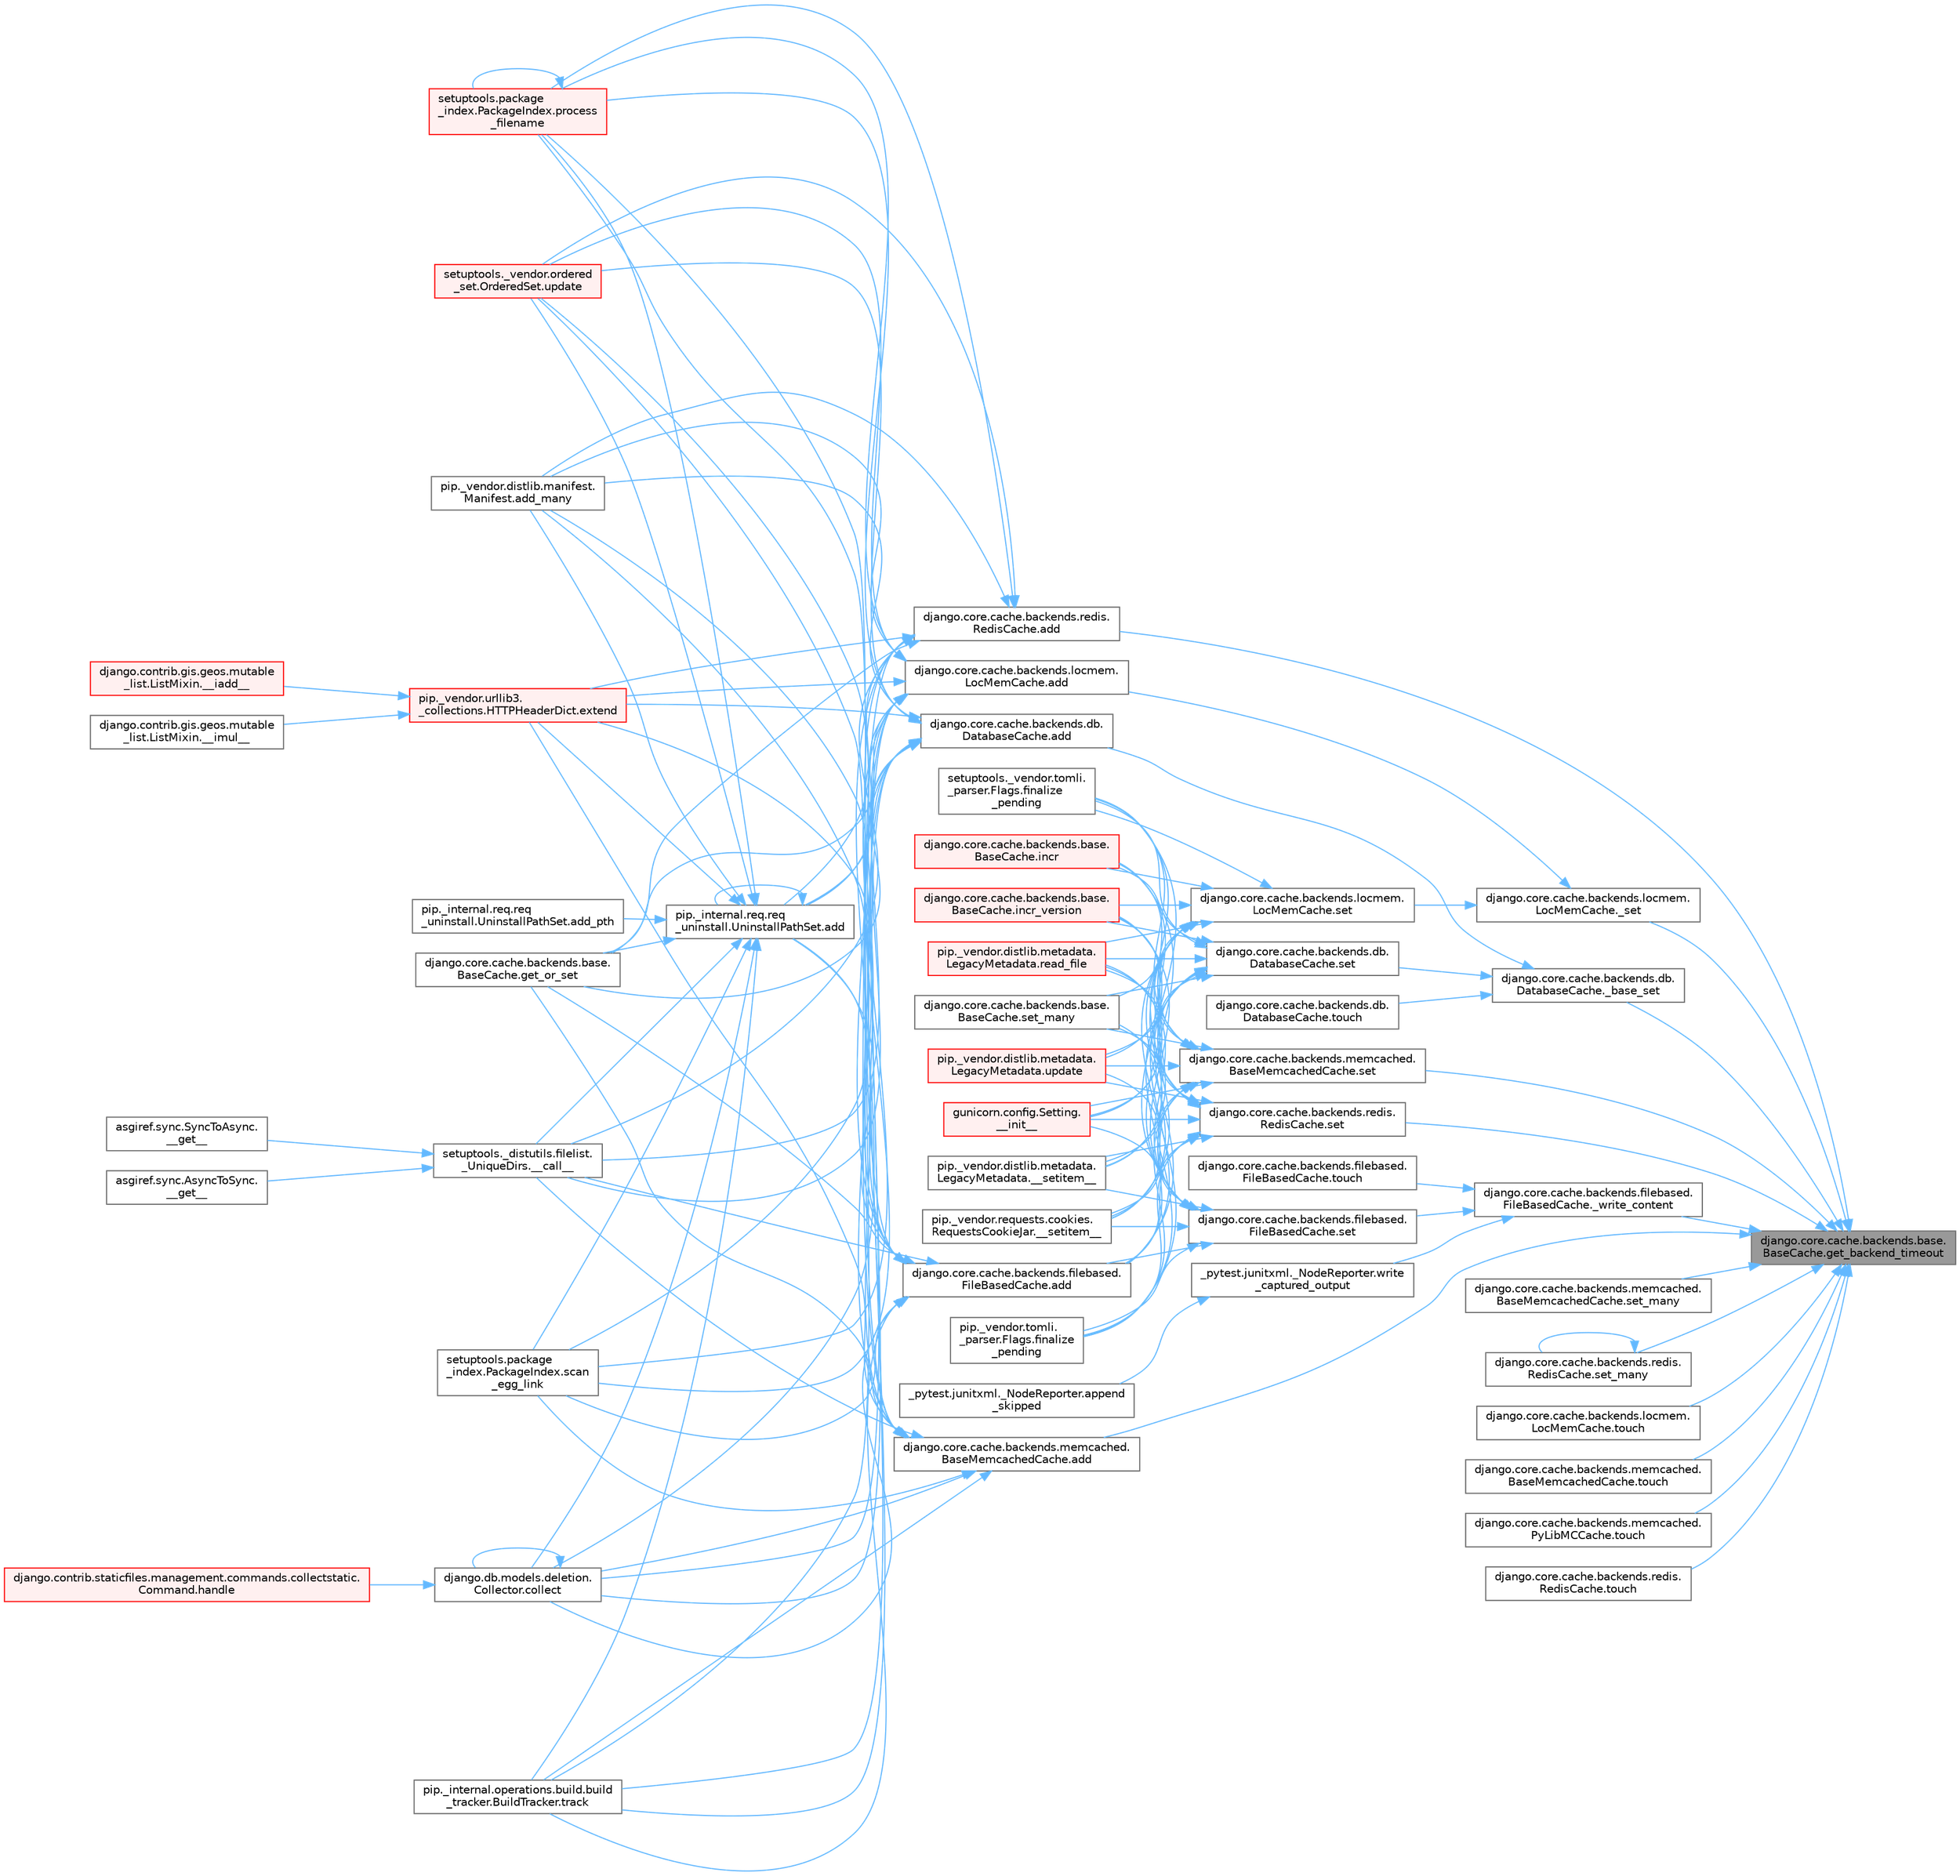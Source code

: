 digraph "django.core.cache.backends.base.BaseCache.get_backend_timeout"
{
 // LATEX_PDF_SIZE
  bgcolor="transparent";
  edge [fontname=Helvetica,fontsize=10,labelfontname=Helvetica,labelfontsize=10];
  node [fontname=Helvetica,fontsize=10,shape=box,height=0.2,width=0.4];
  rankdir="RL";
  Node1 [id="Node000001",label="django.core.cache.backends.base.\lBaseCache.get_backend_timeout",height=0.2,width=0.4,color="gray40", fillcolor="grey60", style="filled", fontcolor="black",tooltip=" "];
  Node1 -> Node2 [id="edge1_Node000001_Node000002",dir="back",color="steelblue1",style="solid",tooltip=" "];
  Node2 [id="Node000002",label="django.core.cache.backends.db.\lDatabaseCache._base_set",height=0.2,width=0.4,color="grey40", fillcolor="white", style="filled",URL="$classdjango_1_1core_1_1cache_1_1backends_1_1db_1_1_database_cache.html#a5a74e2110e88f8da063c0d32789104ab",tooltip=" "];
  Node2 -> Node3 [id="edge2_Node000002_Node000003",dir="back",color="steelblue1",style="solid",tooltip=" "];
  Node3 [id="Node000003",label="django.core.cache.backends.db.\lDatabaseCache.add",height=0.2,width=0.4,color="grey40", fillcolor="white", style="filled",URL="$classdjango_1_1core_1_1cache_1_1backends_1_1db_1_1_database_cache.html#a6196dda2bfd9eca834ecd81a7a217ec4",tooltip=" "];
  Node3 -> Node4 [id="edge3_Node000003_Node000004",dir="back",color="steelblue1",style="solid",tooltip=" "];
  Node4 [id="Node000004",label="setuptools._distutils.filelist.\l_UniqueDirs.__call__",height=0.2,width=0.4,color="grey40", fillcolor="white", style="filled",URL="$classsetuptools_1_1__distutils_1_1filelist_1_1___unique_dirs.html#ae93f93be227a359a5acb33f43588be38",tooltip=" "];
  Node4 -> Node5 [id="edge4_Node000004_Node000005",dir="back",color="steelblue1",style="solid",tooltip=" "];
  Node5 [id="Node000005",label="asgiref.sync.AsyncToSync.\l__get__",height=0.2,width=0.4,color="grey40", fillcolor="white", style="filled",URL="$classasgiref_1_1sync_1_1_async_to_sync.html#a23e9ef7a73da98dad9e3f4e65846969b",tooltip=" "];
  Node4 -> Node6 [id="edge5_Node000004_Node000006",dir="back",color="steelblue1",style="solid",tooltip=" "];
  Node6 [id="Node000006",label="asgiref.sync.SyncToAsync.\l__get__",height=0.2,width=0.4,color="grey40", fillcolor="white", style="filled",URL="$classasgiref_1_1sync_1_1_sync_to_async.html#aebdfbe3f01079a529fd2f39810597381",tooltip=" "];
  Node3 -> Node7 [id="edge6_Node000003_Node000007",dir="back",color="steelblue1",style="solid",tooltip=" "];
  Node7 [id="Node000007",label="pip._internal.req.req\l_uninstall.UninstallPathSet.add",height=0.2,width=0.4,color="grey40", fillcolor="white", style="filled",URL="$classpip_1_1__internal_1_1req_1_1req__uninstall_1_1_uninstall_path_set.html#ad34a919f45b9c89e6b0d59ec0d24ba4c",tooltip=" "];
  Node7 -> Node4 [id="edge7_Node000007_Node000004",dir="back",color="steelblue1",style="solid",tooltip=" "];
  Node7 -> Node7 [id="edge8_Node000007_Node000007",dir="back",color="steelblue1",style="solid",tooltip=" "];
  Node7 -> Node8 [id="edge9_Node000007_Node000008",dir="back",color="steelblue1",style="solid",tooltip=" "];
  Node8 [id="Node000008",label="pip._vendor.distlib.manifest.\lManifest.add_many",height=0.2,width=0.4,color="grey40", fillcolor="white", style="filled",URL="$classpip_1_1__vendor_1_1distlib_1_1manifest_1_1_manifest.html#aedd3a1430fdbbc656b0c203b798ad944",tooltip=" "];
  Node7 -> Node9 [id="edge10_Node000007_Node000009",dir="back",color="steelblue1",style="solid",tooltip=" "];
  Node9 [id="Node000009",label="pip._internal.req.req\l_uninstall.UninstallPathSet.add_pth",height=0.2,width=0.4,color="grey40", fillcolor="white", style="filled",URL="$classpip_1_1__internal_1_1req_1_1req__uninstall_1_1_uninstall_path_set.html#acb8c02978237383b83ebcb96f5892418",tooltip=" "];
  Node7 -> Node10 [id="edge11_Node000007_Node000010",dir="back",color="steelblue1",style="solid",tooltip=" "];
  Node10 [id="Node000010",label="django.db.models.deletion.\lCollector.collect",height=0.2,width=0.4,color="grey40", fillcolor="white", style="filled",URL="$classdjango_1_1db_1_1models_1_1deletion_1_1_collector.html#ae6d2a061dcb129755a51ced6ab45edad",tooltip=" "];
  Node10 -> Node10 [id="edge12_Node000010_Node000010",dir="back",color="steelblue1",style="solid",tooltip=" "];
  Node10 -> Node11 [id="edge13_Node000010_Node000011",dir="back",color="steelblue1",style="solid",tooltip=" "];
  Node11 [id="Node000011",label="django.contrib.staticfiles.management.commands.collectstatic.\lCommand.handle",height=0.2,width=0.4,color="red", fillcolor="#FFF0F0", style="filled",URL="$classdjango_1_1contrib_1_1staticfiles_1_1management_1_1commands_1_1collectstatic_1_1_command.html#a77042fe151f5e5c26990bdd187c9f21e",tooltip=" "];
  Node7 -> Node270 [id="edge14_Node000007_Node000270",dir="back",color="steelblue1",style="solid",tooltip=" "];
  Node270 [id="Node000270",label="pip._vendor.urllib3.\l_collections.HTTPHeaderDict.extend",height=0.2,width=0.4,color="red", fillcolor="#FFF0F0", style="filled",URL="$classpip_1_1__vendor_1_1urllib3_1_1__collections_1_1_h_t_t_p_header_dict.html#a2e1d7729c6ade1c90e37914063295d1f",tooltip=" "];
  Node270 -> Node271 [id="edge15_Node000270_Node000271",dir="back",color="steelblue1",style="solid",tooltip=" "];
  Node271 [id="Node000271",label="django.contrib.gis.geos.mutable\l_list.ListMixin.__iadd__",height=0.2,width=0.4,color="red", fillcolor="#FFF0F0", style="filled",URL="$classdjango_1_1contrib_1_1gis_1_1geos_1_1mutable__list_1_1_list_mixin.html#a892ce7a768206faf1d6150c2d2faf64f",tooltip=" "];
  Node270 -> Node273 [id="edge16_Node000270_Node000273",dir="back",color="steelblue1",style="solid",tooltip=" "];
  Node273 [id="Node000273",label="django.contrib.gis.geos.mutable\l_list.ListMixin.__imul__",height=0.2,width=0.4,color="grey40", fillcolor="white", style="filled",URL="$classdjango_1_1contrib_1_1gis_1_1geos_1_1mutable__list_1_1_list_mixin.html#aa1f26122b3cd1330a9489e8efd2b7ecf",tooltip=" "];
  Node7 -> Node750 [id="edge17_Node000007_Node000750",dir="back",color="steelblue1",style="solid",tooltip=" "];
  Node750 [id="Node000750",label="django.core.cache.backends.base.\lBaseCache.get_or_set",height=0.2,width=0.4,color="grey40", fillcolor="white", style="filled",URL="$classdjango_1_1core_1_1cache_1_1backends_1_1base_1_1_base_cache.html#ac478d532b4c2b74987f49ff8291e5343",tooltip=" "];
  Node7 -> Node751 [id="edge18_Node000007_Node000751",dir="back",color="steelblue1",style="solid",tooltip=" "];
  Node751 [id="Node000751",label="setuptools.package\l_index.PackageIndex.process\l_filename",height=0.2,width=0.4,color="red", fillcolor="#FFF0F0", style="filled",URL="$classsetuptools_1_1package__index_1_1_package_index.html#ab04da07ff3d457892f53ca1e671514cc",tooltip=" "];
  Node751 -> Node751 [id="edge19_Node000751_Node000751",dir="back",color="steelblue1",style="solid",tooltip=" "];
  Node7 -> Node760 [id="edge20_Node000007_Node000760",dir="back",color="steelblue1",style="solid",tooltip=" "];
  Node760 [id="Node000760",label="setuptools.package\l_index.PackageIndex.scan\l_egg_link",height=0.2,width=0.4,color="grey40", fillcolor="white", style="filled",URL="$classsetuptools_1_1package__index_1_1_package_index.html#a96dd6026fe8fc64412e12229e6188bc6",tooltip=" "];
  Node7 -> Node761 [id="edge21_Node000007_Node000761",dir="back",color="steelblue1",style="solid",tooltip=" "];
  Node761 [id="Node000761",label="pip._internal.operations.build.build\l_tracker.BuildTracker.track",height=0.2,width=0.4,color="grey40", fillcolor="white", style="filled",URL="$classpip_1_1__internal_1_1operations_1_1build_1_1build__tracker_1_1_build_tracker.html#a394d42a69664a5949488bfdfa79a8a1d",tooltip=" "];
  Node7 -> Node762 [id="edge22_Node000007_Node000762",dir="back",color="steelblue1",style="solid",tooltip=" "];
  Node762 [id="Node000762",label="setuptools._vendor.ordered\l_set.OrderedSet.update",height=0.2,width=0.4,color="red", fillcolor="#FFF0F0", style="filled",URL="$classsetuptools_1_1__vendor_1_1ordered__set_1_1_ordered_set.html#ad65452f0c741c86dce23bcba0a55c04e",tooltip=" "];
  Node3 -> Node8 [id="edge23_Node000003_Node000008",dir="back",color="steelblue1",style="solid",tooltip=" "];
  Node3 -> Node10 [id="edge24_Node000003_Node000010",dir="back",color="steelblue1",style="solid",tooltip=" "];
  Node3 -> Node270 [id="edge25_Node000003_Node000270",dir="back",color="steelblue1",style="solid",tooltip=" "];
  Node3 -> Node750 [id="edge26_Node000003_Node000750",dir="back",color="steelblue1",style="solid",tooltip=" "];
  Node3 -> Node751 [id="edge27_Node000003_Node000751",dir="back",color="steelblue1",style="solid",tooltip=" "];
  Node3 -> Node760 [id="edge28_Node000003_Node000760",dir="back",color="steelblue1",style="solid",tooltip=" "];
  Node3 -> Node761 [id="edge29_Node000003_Node000761",dir="back",color="steelblue1",style="solid",tooltip=" "];
  Node3 -> Node762 [id="edge30_Node000003_Node000762",dir="back",color="steelblue1",style="solid",tooltip=" "];
  Node2 -> Node2528 [id="edge31_Node000002_Node002528",dir="back",color="steelblue1",style="solid",tooltip=" "];
  Node2528 [id="Node002528",label="django.core.cache.backends.db.\lDatabaseCache.set",height=0.2,width=0.4,color="grey40", fillcolor="white", style="filled",URL="$classdjango_1_1core_1_1cache_1_1backends_1_1db_1_1_database_cache.html#af7feb1b77937214a7d9b5698e4e0bb29",tooltip=" "];
  Node2528 -> Node784 [id="edge32_Node002528_Node000784",dir="back",color="steelblue1",style="solid",tooltip=" "];
  Node784 [id="Node000784",label="gunicorn.config.Setting.\l__init__",height=0.2,width=0.4,color="red", fillcolor="#FFF0F0", style="filled",URL="$classgunicorn_1_1config_1_1_setting.html#aca1cb2d38bdd9b92194f85913daaaa53",tooltip=" "];
  Node2528 -> Node785 [id="edge33_Node002528_Node000785",dir="back",color="steelblue1",style="solid",tooltip=" "];
  Node785 [id="Node000785",label="pip._vendor.distlib.metadata.\lLegacyMetadata.__setitem__",height=0.2,width=0.4,color="grey40", fillcolor="white", style="filled",URL="$classpip_1_1__vendor_1_1distlib_1_1metadata_1_1_legacy_metadata.html#ab82e88a698ec57bd9f8ac873948a3802",tooltip=" "];
  Node2528 -> Node786 [id="edge34_Node002528_Node000786",dir="back",color="steelblue1",style="solid",tooltip=" "];
  Node786 [id="Node000786",label="pip._vendor.requests.cookies.\lRequestsCookieJar.__setitem__",height=0.2,width=0.4,color="grey40", fillcolor="white", style="filled",URL="$classpip_1_1__vendor_1_1requests_1_1cookies_1_1_requests_cookie_jar.html#a795f42fede709c520cc7c2452cdceeb9",tooltip=" "];
  Node2528 -> Node787 [id="edge35_Node002528_Node000787",dir="back",color="steelblue1",style="solid",tooltip=" "];
  Node787 [id="Node000787",label="django.core.cache.backends.filebased.\lFileBasedCache.add",height=0.2,width=0.4,color="grey40", fillcolor="white", style="filled",URL="$classdjango_1_1core_1_1cache_1_1backends_1_1filebased_1_1_file_based_cache.html#a2f380fb404bde29c82c6169465ee1391",tooltip=" "];
  Node787 -> Node4 [id="edge36_Node000787_Node000004",dir="back",color="steelblue1",style="solid",tooltip=" "];
  Node787 -> Node7 [id="edge37_Node000787_Node000007",dir="back",color="steelblue1",style="solid",tooltip=" "];
  Node787 -> Node8 [id="edge38_Node000787_Node000008",dir="back",color="steelblue1",style="solid",tooltip=" "];
  Node787 -> Node10 [id="edge39_Node000787_Node000010",dir="back",color="steelblue1",style="solid",tooltip=" "];
  Node787 -> Node270 [id="edge40_Node000787_Node000270",dir="back",color="steelblue1",style="solid",tooltip=" "];
  Node787 -> Node750 [id="edge41_Node000787_Node000750",dir="back",color="steelblue1",style="solid",tooltip=" "];
  Node787 -> Node751 [id="edge42_Node000787_Node000751",dir="back",color="steelblue1",style="solid",tooltip=" "];
  Node787 -> Node760 [id="edge43_Node000787_Node000760",dir="back",color="steelblue1",style="solid",tooltip=" "];
  Node787 -> Node761 [id="edge44_Node000787_Node000761",dir="back",color="steelblue1",style="solid",tooltip=" "];
  Node787 -> Node762 [id="edge45_Node000787_Node000762",dir="back",color="steelblue1",style="solid",tooltip=" "];
  Node2528 -> Node788 [id="edge46_Node002528_Node000788",dir="back",color="steelblue1",style="solid",tooltip=" "];
  Node788 [id="Node000788",label="pip._vendor.tomli.\l_parser.Flags.finalize\l_pending",height=0.2,width=0.4,color="grey40", fillcolor="white", style="filled",URL="$classpip_1_1__vendor_1_1tomli_1_1__parser_1_1_flags.html#a1930c0bd50ceafa1db786d83b8cccd4a",tooltip=" "];
  Node2528 -> Node789 [id="edge47_Node002528_Node000789",dir="back",color="steelblue1",style="solid",tooltip=" "];
  Node789 [id="Node000789",label="setuptools._vendor.tomli.\l_parser.Flags.finalize\l_pending",height=0.2,width=0.4,color="grey40", fillcolor="white", style="filled",URL="$classsetuptools_1_1__vendor_1_1tomli_1_1__parser_1_1_flags.html#a5d7c62898586672de935990ed6f4a7e1",tooltip=" "];
  Node2528 -> Node790 [id="edge48_Node002528_Node000790",dir="back",color="steelblue1",style="solid",tooltip=" "];
  Node790 [id="Node000790",label="django.core.cache.backends.base.\lBaseCache.incr",height=0.2,width=0.4,color="red", fillcolor="#FFF0F0", style="filled",URL="$classdjango_1_1core_1_1cache_1_1backends_1_1base_1_1_base_cache.html#ab502f06a18e16d3d1495fdf1dca28831",tooltip=" "];
  Node2528 -> Node314 [id="edge49_Node002528_Node000314",dir="back",color="steelblue1",style="solid",tooltip=" "];
  Node314 [id="Node000314",label="django.core.cache.backends.base.\lBaseCache.incr_version",height=0.2,width=0.4,color="red", fillcolor="#FFF0F0", style="filled",URL="$classdjango_1_1core_1_1cache_1_1backends_1_1base_1_1_base_cache.html#a3ac7d74ffcfca67e2afee86ecf858b34",tooltip=" "];
  Node2528 -> Node793 [id="edge50_Node002528_Node000793",dir="back",color="steelblue1",style="solid",tooltip=" "];
  Node793 [id="Node000793",label="pip._vendor.distlib.metadata.\lLegacyMetadata.read_file",height=0.2,width=0.4,color="red", fillcolor="#FFF0F0", style="filled",URL="$classpip_1_1__vendor_1_1distlib_1_1metadata_1_1_legacy_metadata.html#ab45a644b4204b8e049a9584d0be7193e",tooltip=" "];
  Node2528 -> Node1150 [id="edge51_Node002528_Node001150",dir="back",color="steelblue1",style="solid",tooltip=" "];
  Node1150 [id="Node001150",label="django.core.cache.backends.base.\lBaseCache.set_many",height=0.2,width=0.4,color="grey40", fillcolor="white", style="filled",URL="$classdjango_1_1core_1_1cache_1_1backends_1_1base_1_1_base_cache.html#a148a79bde32c256a462b4a55b1d8b659",tooltip=" "];
  Node2528 -> Node1151 [id="edge52_Node002528_Node001151",dir="back",color="steelblue1",style="solid",tooltip=" "];
  Node1151 [id="Node001151",label="pip._vendor.distlib.metadata.\lLegacyMetadata.update",height=0.2,width=0.4,color="red", fillcolor="#FFF0F0", style="filled",URL="$classpip_1_1__vendor_1_1distlib_1_1metadata_1_1_legacy_metadata.html#aefa482c1aa5db626eda875a4a1941995",tooltip=" "];
  Node2 -> Node2535 [id="edge53_Node000002_Node002535",dir="back",color="steelblue1",style="solid",tooltip=" "];
  Node2535 [id="Node002535",label="django.core.cache.backends.db.\lDatabaseCache.touch",height=0.2,width=0.4,color="grey40", fillcolor="white", style="filled",URL="$classdjango_1_1core_1_1cache_1_1backends_1_1db_1_1_database_cache.html#a6fad7ac5344791e29bf238e03a2a5d75",tooltip=" "];
  Node1 -> Node3180 [id="edge54_Node000001_Node003180",dir="back",color="steelblue1",style="solid",tooltip=" "];
  Node3180 [id="Node003180",label="django.core.cache.backends.locmem.\lLocMemCache._set",height=0.2,width=0.4,color="grey40", fillcolor="white", style="filled",URL="$classdjango_1_1core_1_1cache_1_1backends_1_1locmem_1_1_loc_mem_cache.html#ab9cee357e6913c83895c5a3ac3690f44",tooltip=" "];
  Node3180 -> Node2504 [id="edge55_Node003180_Node002504",dir="back",color="steelblue1",style="solid",tooltip=" "];
  Node2504 [id="Node002504",label="django.core.cache.backends.locmem.\lLocMemCache.add",height=0.2,width=0.4,color="grey40", fillcolor="white", style="filled",URL="$classdjango_1_1core_1_1cache_1_1backends_1_1locmem_1_1_loc_mem_cache.html#a6c454b0a21a7ef56bac23c2c47a767a9",tooltip=" "];
  Node2504 -> Node4 [id="edge56_Node002504_Node000004",dir="back",color="steelblue1",style="solid",tooltip=" "];
  Node2504 -> Node7 [id="edge57_Node002504_Node000007",dir="back",color="steelblue1",style="solid",tooltip=" "];
  Node2504 -> Node8 [id="edge58_Node002504_Node000008",dir="back",color="steelblue1",style="solid",tooltip=" "];
  Node2504 -> Node10 [id="edge59_Node002504_Node000010",dir="back",color="steelblue1",style="solid",tooltip=" "];
  Node2504 -> Node270 [id="edge60_Node002504_Node000270",dir="back",color="steelblue1",style="solid",tooltip=" "];
  Node2504 -> Node750 [id="edge61_Node002504_Node000750",dir="back",color="steelblue1",style="solid",tooltip=" "];
  Node2504 -> Node751 [id="edge62_Node002504_Node000751",dir="back",color="steelblue1",style="solid",tooltip=" "];
  Node2504 -> Node760 [id="edge63_Node002504_Node000760",dir="back",color="steelblue1",style="solid",tooltip=" "];
  Node2504 -> Node761 [id="edge64_Node002504_Node000761",dir="back",color="steelblue1",style="solid",tooltip=" "];
  Node2504 -> Node762 [id="edge65_Node002504_Node000762",dir="back",color="steelblue1",style="solid",tooltip=" "];
  Node3180 -> Node2530 [id="edge66_Node003180_Node002530",dir="back",color="steelblue1",style="solid",tooltip=" "];
  Node2530 [id="Node002530",label="django.core.cache.backends.locmem.\lLocMemCache.set",height=0.2,width=0.4,color="grey40", fillcolor="white", style="filled",URL="$classdjango_1_1core_1_1cache_1_1backends_1_1locmem_1_1_loc_mem_cache.html#a257e45a1dc910ee163a95cabdb410e9e",tooltip=" "];
  Node2530 -> Node784 [id="edge67_Node002530_Node000784",dir="back",color="steelblue1",style="solid",tooltip=" "];
  Node2530 -> Node785 [id="edge68_Node002530_Node000785",dir="back",color="steelblue1",style="solid",tooltip=" "];
  Node2530 -> Node786 [id="edge69_Node002530_Node000786",dir="back",color="steelblue1",style="solid",tooltip=" "];
  Node2530 -> Node787 [id="edge70_Node002530_Node000787",dir="back",color="steelblue1",style="solid",tooltip=" "];
  Node2530 -> Node788 [id="edge71_Node002530_Node000788",dir="back",color="steelblue1",style="solid",tooltip=" "];
  Node2530 -> Node789 [id="edge72_Node002530_Node000789",dir="back",color="steelblue1",style="solid",tooltip=" "];
  Node2530 -> Node790 [id="edge73_Node002530_Node000790",dir="back",color="steelblue1",style="solid",tooltip=" "];
  Node2530 -> Node314 [id="edge74_Node002530_Node000314",dir="back",color="steelblue1",style="solid",tooltip=" "];
  Node2530 -> Node793 [id="edge75_Node002530_Node000793",dir="back",color="steelblue1",style="solid",tooltip=" "];
  Node2530 -> Node1150 [id="edge76_Node002530_Node001150",dir="back",color="steelblue1",style="solid",tooltip=" "];
  Node2530 -> Node1151 [id="edge77_Node002530_Node001151",dir="back",color="steelblue1",style="solid",tooltip=" "];
  Node1 -> Node3181 [id="edge78_Node000001_Node003181",dir="back",color="steelblue1",style="solid",tooltip=" "];
  Node3181 [id="Node003181",label="django.core.cache.backends.filebased.\lFileBasedCache._write_content",height=0.2,width=0.4,color="grey40", fillcolor="white", style="filled",URL="$classdjango_1_1core_1_1cache_1_1backends_1_1filebased_1_1_file_based_cache.html#a86b29921d0ce2457dc0a7a6beaa6fddd",tooltip=" "];
  Node3181 -> Node783 [id="edge79_Node003181_Node000783",dir="back",color="steelblue1",style="solid",tooltip=" "];
  Node783 [id="Node000783",label="django.core.cache.backends.filebased.\lFileBasedCache.set",height=0.2,width=0.4,color="grey40", fillcolor="white", style="filled",URL="$classdjango_1_1core_1_1cache_1_1backends_1_1filebased_1_1_file_based_cache.html#a7c5292a9ab120424eeaf5fe254366ca6",tooltip=" "];
  Node783 -> Node784 [id="edge80_Node000783_Node000784",dir="back",color="steelblue1",style="solid",tooltip=" "];
  Node783 -> Node785 [id="edge81_Node000783_Node000785",dir="back",color="steelblue1",style="solid",tooltip=" "];
  Node783 -> Node786 [id="edge82_Node000783_Node000786",dir="back",color="steelblue1",style="solid",tooltip=" "];
  Node783 -> Node787 [id="edge83_Node000783_Node000787",dir="back",color="steelblue1",style="solid",tooltip=" "];
  Node783 -> Node788 [id="edge84_Node000783_Node000788",dir="back",color="steelblue1",style="solid",tooltip=" "];
  Node783 -> Node789 [id="edge85_Node000783_Node000789",dir="back",color="steelblue1",style="solid",tooltip=" "];
  Node783 -> Node790 [id="edge86_Node000783_Node000790",dir="back",color="steelblue1",style="solid",tooltip=" "];
  Node783 -> Node314 [id="edge87_Node000783_Node000314",dir="back",color="steelblue1",style="solid",tooltip=" "];
  Node783 -> Node793 [id="edge88_Node000783_Node000793",dir="back",color="steelblue1",style="solid",tooltip=" "];
  Node783 -> Node1150 [id="edge89_Node000783_Node001150",dir="back",color="steelblue1",style="solid",tooltip=" "];
  Node783 -> Node1151 [id="edge90_Node000783_Node001151",dir="back",color="steelblue1",style="solid",tooltip=" "];
  Node3181 -> Node2502 [id="edge91_Node003181_Node002502",dir="back",color="steelblue1",style="solid",tooltip=" "];
  Node2502 [id="Node002502",label="django.core.cache.backends.filebased.\lFileBasedCache.touch",height=0.2,width=0.4,color="grey40", fillcolor="white", style="filled",URL="$classdjango_1_1core_1_1cache_1_1backends_1_1filebased_1_1_file_based_cache.html#ac2a0031a190feb092445232e16c1a18c",tooltip=" "];
  Node3181 -> Node2891 [id="edge92_Node003181_Node002891",dir="back",color="steelblue1",style="solid",tooltip=" "];
  Node2891 [id="Node002891",label="_pytest.junitxml._NodeReporter.write\l_captured_output",height=0.2,width=0.4,color="grey40", fillcolor="white", style="filled",URL="$class__pytest_1_1junitxml_1_1___node_reporter.html#a554ff0133e02ee18c1a5bfc52b24ea81",tooltip=" "];
  Node2891 -> Node883 [id="edge93_Node002891_Node000883",dir="back",color="steelblue1",style="solid",tooltip=" "];
  Node883 [id="Node000883",label="_pytest.junitxml._NodeReporter.append\l_skipped",height=0.2,width=0.4,color="grey40", fillcolor="white", style="filled",URL="$class__pytest_1_1junitxml_1_1___node_reporter.html#ab97f89cb32bf7b82613026daaba742f4",tooltip=" "];
  Node1 -> Node2505 [id="edge94_Node000001_Node002505",dir="back",color="steelblue1",style="solid",tooltip=" "];
  Node2505 [id="Node002505",label="django.core.cache.backends.memcached.\lBaseMemcachedCache.add",height=0.2,width=0.4,color="grey40", fillcolor="white", style="filled",URL="$classdjango_1_1core_1_1cache_1_1backends_1_1memcached_1_1_base_memcached_cache.html#a1d7675623ea665a0ee0748173eeb0a38",tooltip=" "];
  Node2505 -> Node4 [id="edge95_Node002505_Node000004",dir="back",color="steelblue1",style="solid",tooltip=" "];
  Node2505 -> Node7 [id="edge96_Node002505_Node000007",dir="back",color="steelblue1",style="solid",tooltip=" "];
  Node2505 -> Node8 [id="edge97_Node002505_Node000008",dir="back",color="steelblue1",style="solid",tooltip=" "];
  Node2505 -> Node10 [id="edge98_Node002505_Node000010",dir="back",color="steelblue1",style="solid",tooltip=" "];
  Node2505 -> Node270 [id="edge99_Node002505_Node000270",dir="back",color="steelblue1",style="solid",tooltip=" "];
  Node2505 -> Node750 [id="edge100_Node002505_Node000750",dir="back",color="steelblue1",style="solid",tooltip=" "];
  Node2505 -> Node751 [id="edge101_Node002505_Node000751",dir="back",color="steelblue1",style="solid",tooltip=" "];
  Node2505 -> Node760 [id="edge102_Node002505_Node000760",dir="back",color="steelblue1",style="solid",tooltip=" "];
  Node2505 -> Node761 [id="edge103_Node002505_Node000761",dir="back",color="steelblue1",style="solid",tooltip=" "];
  Node2505 -> Node762 [id="edge104_Node002505_Node000762",dir="back",color="steelblue1",style="solid",tooltip=" "];
  Node1 -> Node2506 [id="edge105_Node000001_Node002506",dir="back",color="steelblue1",style="solid",tooltip=" "];
  Node2506 [id="Node002506",label="django.core.cache.backends.redis.\lRedisCache.add",height=0.2,width=0.4,color="grey40", fillcolor="white", style="filled",URL="$classdjango_1_1core_1_1cache_1_1backends_1_1redis_1_1_redis_cache.html#a5d4d6507b2a2647f876da5c964cb73c2",tooltip=" "];
  Node2506 -> Node4 [id="edge106_Node002506_Node000004",dir="back",color="steelblue1",style="solid",tooltip=" "];
  Node2506 -> Node7 [id="edge107_Node002506_Node000007",dir="back",color="steelblue1",style="solid",tooltip=" "];
  Node2506 -> Node8 [id="edge108_Node002506_Node000008",dir="back",color="steelblue1",style="solid",tooltip=" "];
  Node2506 -> Node10 [id="edge109_Node002506_Node000010",dir="back",color="steelblue1",style="solid",tooltip=" "];
  Node2506 -> Node270 [id="edge110_Node002506_Node000270",dir="back",color="steelblue1",style="solid",tooltip=" "];
  Node2506 -> Node750 [id="edge111_Node002506_Node000750",dir="back",color="steelblue1",style="solid",tooltip=" "];
  Node2506 -> Node751 [id="edge112_Node002506_Node000751",dir="back",color="steelblue1",style="solid",tooltip=" "];
  Node2506 -> Node760 [id="edge113_Node002506_Node000760",dir="back",color="steelblue1",style="solid",tooltip=" "];
  Node2506 -> Node761 [id="edge114_Node002506_Node000761",dir="back",color="steelblue1",style="solid",tooltip=" "];
  Node2506 -> Node762 [id="edge115_Node002506_Node000762",dir="back",color="steelblue1",style="solid",tooltip=" "];
  Node1 -> Node2531 [id="edge116_Node000001_Node002531",dir="back",color="steelblue1",style="solid",tooltip=" "];
  Node2531 [id="Node002531",label="django.core.cache.backends.memcached.\lBaseMemcachedCache.set",height=0.2,width=0.4,color="grey40", fillcolor="white", style="filled",URL="$classdjango_1_1core_1_1cache_1_1backends_1_1memcached_1_1_base_memcached_cache.html#a68a6d2285de9be70c8ab56944733c2c1",tooltip=" "];
  Node2531 -> Node784 [id="edge117_Node002531_Node000784",dir="back",color="steelblue1",style="solid",tooltip=" "];
  Node2531 -> Node785 [id="edge118_Node002531_Node000785",dir="back",color="steelblue1",style="solid",tooltip=" "];
  Node2531 -> Node786 [id="edge119_Node002531_Node000786",dir="back",color="steelblue1",style="solid",tooltip=" "];
  Node2531 -> Node787 [id="edge120_Node002531_Node000787",dir="back",color="steelblue1",style="solid",tooltip=" "];
  Node2531 -> Node788 [id="edge121_Node002531_Node000788",dir="back",color="steelblue1",style="solid",tooltip=" "];
  Node2531 -> Node789 [id="edge122_Node002531_Node000789",dir="back",color="steelblue1",style="solid",tooltip=" "];
  Node2531 -> Node790 [id="edge123_Node002531_Node000790",dir="back",color="steelblue1",style="solid",tooltip=" "];
  Node2531 -> Node314 [id="edge124_Node002531_Node000314",dir="back",color="steelblue1",style="solid",tooltip=" "];
  Node2531 -> Node793 [id="edge125_Node002531_Node000793",dir="back",color="steelblue1",style="solid",tooltip=" "];
  Node2531 -> Node1150 [id="edge126_Node002531_Node001150",dir="back",color="steelblue1",style="solid",tooltip=" "];
  Node2531 -> Node1151 [id="edge127_Node002531_Node001151",dir="back",color="steelblue1",style="solid",tooltip=" "];
  Node1 -> Node2532 [id="edge128_Node000001_Node002532",dir="back",color="steelblue1",style="solid",tooltip=" "];
  Node2532 [id="Node002532",label="django.core.cache.backends.redis.\lRedisCache.set",height=0.2,width=0.4,color="grey40", fillcolor="white", style="filled",URL="$classdjango_1_1core_1_1cache_1_1backends_1_1redis_1_1_redis_cache.html#a76b6bcb5134592037c3749b97553f175",tooltip=" "];
  Node2532 -> Node784 [id="edge129_Node002532_Node000784",dir="back",color="steelblue1",style="solid",tooltip=" "];
  Node2532 -> Node785 [id="edge130_Node002532_Node000785",dir="back",color="steelblue1",style="solid",tooltip=" "];
  Node2532 -> Node786 [id="edge131_Node002532_Node000786",dir="back",color="steelblue1",style="solid",tooltip=" "];
  Node2532 -> Node787 [id="edge132_Node002532_Node000787",dir="back",color="steelblue1",style="solid",tooltip=" "];
  Node2532 -> Node788 [id="edge133_Node002532_Node000788",dir="back",color="steelblue1",style="solid",tooltip=" "];
  Node2532 -> Node789 [id="edge134_Node002532_Node000789",dir="back",color="steelblue1",style="solid",tooltip=" "];
  Node2532 -> Node790 [id="edge135_Node002532_Node000790",dir="back",color="steelblue1",style="solid",tooltip=" "];
  Node2532 -> Node314 [id="edge136_Node002532_Node000314",dir="back",color="steelblue1",style="solid",tooltip=" "];
  Node2532 -> Node793 [id="edge137_Node002532_Node000793",dir="back",color="steelblue1",style="solid",tooltip=" "];
  Node2532 -> Node1150 [id="edge138_Node002532_Node001150",dir="back",color="steelblue1",style="solid",tooltip=" "];
  Node2532 -> Node1151 [id="edge139_Node002532_Node001151",dir="back",color="steelblue1",style="solid",tooltip=" "];
  Node1 -> Node2533 [id="edge140_Node000001_Node002533",dir="back",color="steelblue1",style="solid",tooltip=" "];
  Node2533 [id="Node002533",label="django.core.cache.backends.memcached.\lBaseMemcachedCache.set_many",height=0.2,width=0.4,color="grey40", fillcolor="white", style="filled",URL="$classdjango_1_1core_1_1cache_1_1backends_1_1memcached_1_1_base_memcached_cache.html#a599196c36fde1e368eb1ecaab39fd209",tooltip=" "];
  Node1 -> Node2534 [id="edge141_Node000001_Node002534",dir="back",color="steelblue1",style="solid",tooltip=" "];
  Node2534 [id="Node002534",label="django.core.cache.backends.redis.\lRedisCache.set_many",height=0.2,width=0.4,color="grey40", fillcolor="white", style="filled",URL="$classdjango_1_1core_1_1cache_1_1backends_1_1redis_1_1_redis_cache.html#a9098c6fac845e942585d4dcb864bb049",tooltip=" "];
  Node2534 -> Node2534 [id="edge142_Node002534_Node002534",dir="back",color="steelblue1",style="solid",tooltip=" "];
  Node1 -> Node2537 [id="edge143_Node000001_Node002537",dir="back",color="steelblue1",style="solid",tooltip=" "];
  Node2537 [id="Node002537",label="django.core.cache.backends.locmem.\lLocMemCache.touch",height=0.2,width=0.4,color="grey40", fillcolor="white", style="filled",URL="$classdjango_1_1core_1_1cache_1_1backends_1_1locmem_1_1_loc_mem_cache.html#a20b36ddc0873e4b5f0a5b2f1c93f396c",tooltip=" "];
  Node1 -> Node2538 [id="edge144_Node000001_Node002538",dir="back",color="steelblue1",style="solid",tooltip=" "];
  Node2538 [id="Node002538",label="django.core.cache.backends.memcached.\lBaseMemcachedCache.touch",height=0.2,width=0.4,color="grey40", fillcolor="white", style="filled",URL="$classdjango_1_1core_1_1cache_1_1backends_1_1memcached_1_1_base_memcached_cache.html#ab996b346728a0749cfe6a6e28af9e498",tooltip=" "];
  Node1 -> Node2539 [id="edge145_Node000001_Node002539",dir="back",color="steelblue1",style="solid",tooltip=" "];
  Node2539 [id="Node002539",label="django.core.cache.backends.memcached.\lPyLibMCCache.touch",height=0.2,width=0.4,color="grey40", fillcolor="white", style="filled",URL="$classdjango_1_1core_1_1cache_1_1backends_1_1memcached_1_1_py_lib_m_c_cache.html#a8efe326e29ffdb8e1d0909426b18ddf8",tooltip=" "];
  Node1 -> Node2540 [id="edge146_Node000001_Node002540",dir="back",color="steelblue1",style="solid",tooltip=" "];
  Node2540 [id="Node002540",label="django.core.cache.backends.redis.\lRedisCache.touch",height=0.2,width=0.4,color="grey40", fillcolor="white", style="filled",URL="$classdjango_1_1core_1_1cache_1_1backends_1_1redis_1_1_redis_cache.html#a10ea0871a648b19eabe1a647b40cd92d",tooltip=" "];
}
